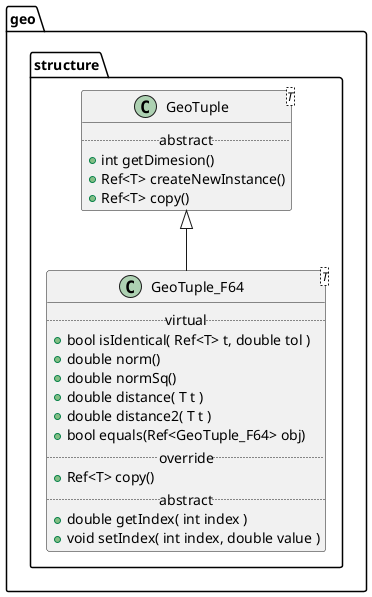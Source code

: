 @startuml
namespace geo.structure {

class GeoTuple<T> {
    .. abstract ..
    +int getDimesion()
    +Ref<T> createNewInstance()
    +Ref<T> copy()
}

GeoTuple <|-- GeoTuple_F64
class GeoTuple_F64<T> {
    .. virtual ..
    +bool isIdentical( Ref<T> t, double tol )
    +double norm()
    +double normSq()
    +double distance( T t )
    +double distance2( T t )
    +bool equals(Ref<GeoTuple_F64> obj)
    .. override ..
    +Ref<T> copy()
    .. abstract ..
    +double getIndex( int index )
    +void setIndex( int index, double value )
}

}

@enduml
